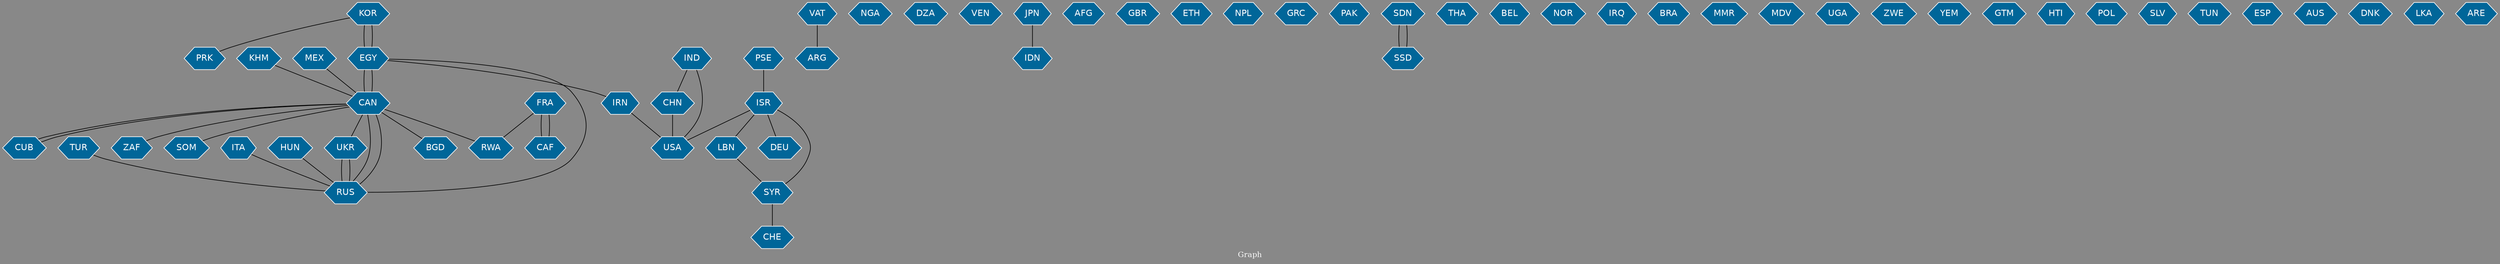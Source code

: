 // Countries together in item graph
graph {
	graph [bgcolor="#888888" fontcolor=white fontsize=12 label="Graph" outputorder=edgesfirst overlap=prism]
	node [color=white fillcolor="#006699" fontcolor=white fontname=Helvetica shape=hexagon style=filled]
	edge [arrowhead=open color=black fontcolor=white fontname=Courier fontsize=12]
		KOR [label=KOR]
		PRK [label=PRK]
		SYR [label=SYR]
		VAT [label=VAT]
		UKR [label=UKR]
		TUR [label=TUR]
		NGA [label=NGA]
		RUS [label=RUS]
		DZA [label=DZA]
		VEN [label=VEN]
		EGY [label=EGY]
		IRN [label=IRN]
		IDN [label=IDN]
		AFG [label=AFG]
		JPN [label=JPN]
		GBR [label=GBR]
		IND [label=IND]
		ETH [label=ETH]
		NPL [label=NPL]
		CHN [label=CHN]
		GRC [label=GRC]
		BGD [label=BGD]
		PAK [label=PAK]
		ITA [label=ITA]
		FRA [label=FRA]
		RWA [label=RWA]
		CAF [label=CAF]
		PSE [label=PSE]
		ISR [label=ISR]
		KHM [label=KHM]
		CAN [label=CAN]
		SDN [label=SDN]
		SSD [label=SSD]
		USA [label=USA]
		THA [label=THA]
		BEL [label=BEL]
		NOR [label=NOR]
		CHE [label=CHE]
		IRQ [label=IRQ]
		BRA [label=BRA]
		MMR [label=MMR]
		DEU [label=DEU]
		CUB [label=CUB]
		ZAF [label=ZAF]
		MEX [label=MEX]
		SOM [label=SOM]
		MDV [label=MDV]
		UGA [label=UGA]
		ZWE [label=ZWE]
		YEM [label=YEM]
		GTM [label=GTM]
		HUN [label=HUN]
		HTI [label=HTI]
		POL [label=POL]
		SLV [label=SLV]
		TUN [label=TUN]
		ESP [label=ESP]
		AUS [label=AUS]
		LBN [label=LBN]
		DNK [label=DNK]
		ARG [label=ARG]
		LKA [label=LKA]
		ARE [label=ARE]
			KOR -- PRK [weight=1]
			ITA -- RUS [weight=1]
			UKR -- RUS [weight=5]
			IRN -- USA [weight=1]
			CAN -- EGY [weight=3]
			CAN -- ZAF [weight=1]
			CHN -- USA [weight=1]
			CAF -- FRA [weight=1]
			ISR -- SYR [weight=1]
			EGY -- RUS [weight=1]
			KOR -- EGY [weight=1]
			CAN -- UKR [weight=2]
			CAN -- CUB [weight=1]
			KHM -- CAN [weight=1]
			IND -- USA [weight=1]
			MEX -- CAN [weight=1]
			HUN -- RUS [weight=1]
			CAN -- RWA [weight=1]
			TUR -- RUS [weight=1]
			EGY -- KOR [weight=1]
			CAN -- RUS [weight=1]
			FRA -- CAF [weight=1]
			CUB -- CAN [weight=1]
			ISR -- DEU [weight=1]
			VAT -- ARG [weight=1]
			LBN -- SYR [weight=1]
			IND -- CHN [weight=1]
			CAN -- BGD [weight=1]
			EGY -- IRN [weight=1]
			PSE -- ISR [weight=2]
			CAN -- SOM [weight=1]
			ISR -- USA [weight=1]
			SDN -- SSD [weight=4]
			SYR -- CHE [weight=1]
			RUS -- CAN [weight=1]
			RUS -- UKR [weight=8]
			EGY -- CAN [weight=3]
			FRA -- RWA [weight=1]
			SSD -- SDN [weight=2]
			JPN -- IDN [weight=1]
			ISR -- LBN [weight=1]
}